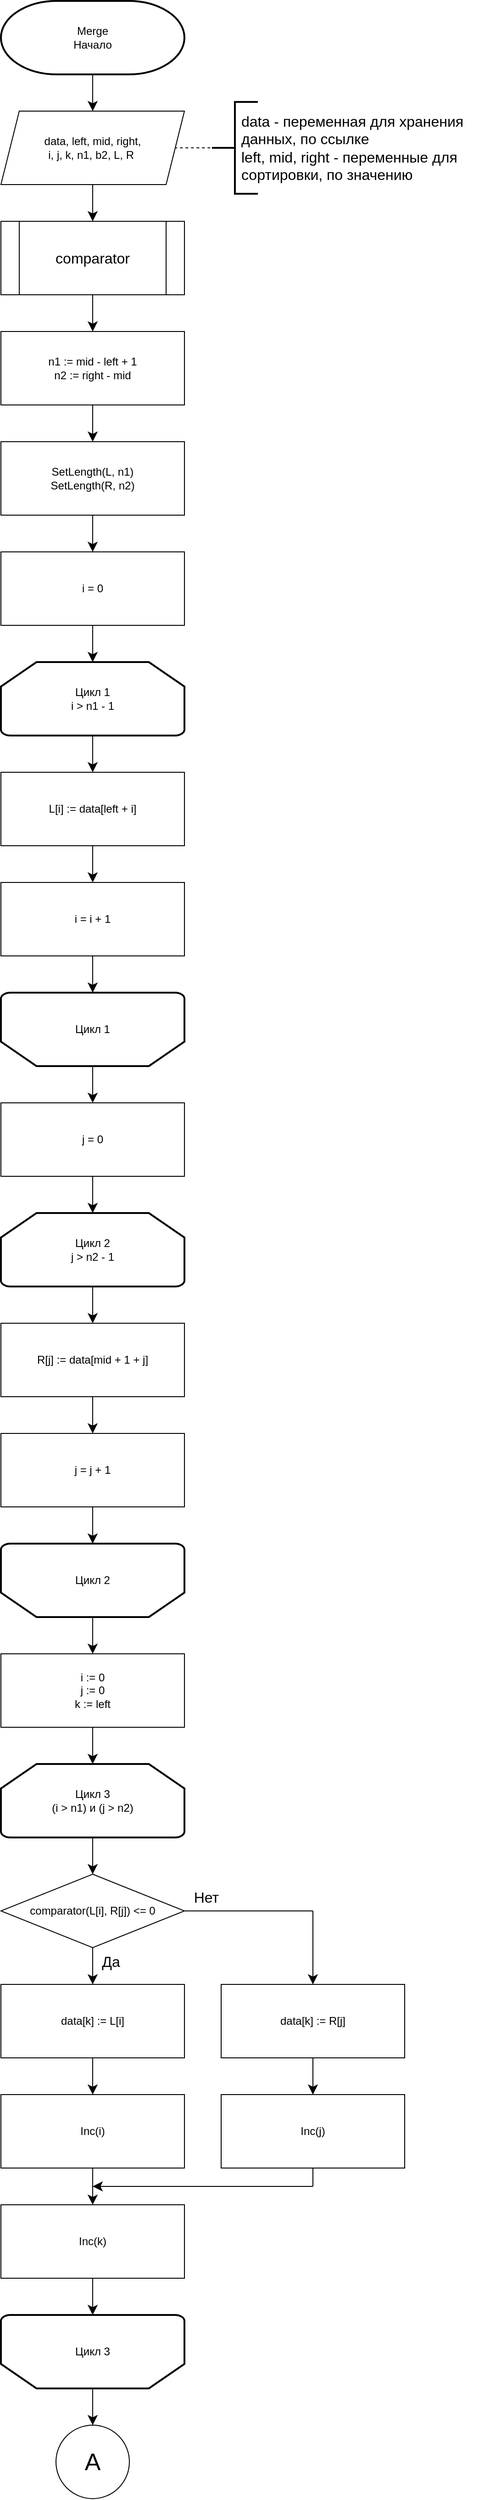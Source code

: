 <mxfile version="25.0.3">
  <diagram id="C5RBs43oDa-KdzZeNtuy" name="Page-1">
    <mxGraphModel dx="464" dy="945" grid="1" gridSize="10" guides="1" tooltips="1" connect="1" arrows="1" fold="1" page="1" pageScale="1" pageWidth="827" pageHeight="1169" math="0" shadow="0">
      <root>
        <mxCell id="WIyWlLk6GJQsqaUBKTNV-0" />
        <mxCell id="WIyWlLk6GJQsqaUBKTNV-1" parent="WIyWlLk6GJQsqaUBKTNV-0" />
        <mxCell id="mYVZcuBY4w7BiPZU_aZP-5" value="" style="edgeStyle=none;curved=1;rounded=0;orthogonalLoop=1;jettySize=auto;html=1;fontSize=12;startSize=8;endSize=8;" edge="1" parent="WIyWlLk6GJQsqaUBKTNV-1" source="mYVZcuBY4w7BiPZU_aZP-0" target="mYVZcuBY4w7BiPZU_aZP-2">
          <mxGeometry relative="1" as="geometry" />
        </mxCell>
        <mxCell id="mYVZcuBY4w7BiPZU_aZP-0" value="Merge&lt;div&gt;Начало&lt;/div&gt;" style="strokeWidth=2;html=1;shape=mxgraph.flowchart.terminator;whiteSpace=wrap;" vertex="1" parent="WIyWlLk6GJQsqaUBKTNV-1">
          <mxGeometry x="160" y="40" width="200" height="80" as="geometry" />
        </mxCell>
        <mxCell id="mYVZcuBY4w7BiPZU_aZP-1" style="edgeStyle=none;curved=1;rounded=0;orthogonalLoop=1;jettySize=auto;html=1;entryX=0.5;entryY=0;entryDx=0;entryDy=0;fontSize=12;startSize=8;endSize=8;" edge="1" parent="WIyWlLk6GJQsqaUBKTNV-1" source="mYVZcuBY4w7BiPZU_aZP-2" target="mYVZcuBY4w7BiPZU_aZP-3">
          <mxGeometry relative="1" as="geometry" />
        </mxCell>
        <mxCell id="mYVZcuBY4w7BiPZU_aZP-2" value="data, left, mid, right,&lt;div&gt;i, j, k, n1, b2, L, R&amp;nbsp;&lt;/div&gt;" style="shape=parallelogram;perimeter=parallelogramPerimeter;whiteSpace=wrap;html=1;fixedSize=1;" vertex="1" parent="WIyWlLk6GJQsqaUBKTNV-1">
          <mxGeometry x="160" y="160" width="200" height="80" as="geometry" />
        </mxCell>
        <mxCell id="mYVZcuBY4w7BiPZU_aZP-12" style="edgeStyle=none;curved=1;rounded=0;orthogonalLoop=1;jettySize=auto;html=1;fontSize=12;startSize=8;endSize=8;" edge="1" parent="WIyWlLk6GJQsqaUBKTNV-1" source="mYVZcuBY4w7BiPZU_aZP-3" target="mYVZcuBY4w7BiPZU_aZP-9">
          <mxGeometry relative="1" as="geometry" />
        </mxCell>
        <mxCell id="mYVZcuBY4w7BiPZU_aZP-3" value="" style="shape=process;whiteSpace=wrap;html=1;backgroundOutline=1;" vertex="1" parent="WIyWlLk6GJQsqaUBKTNV-1">
          <mxGeometry x="160" y="280" width="200" height="80" as="geometry" />
        </mxCell>
        <mxCell id="mYVZcuBY4w7BiPZU_aZP-4" value="comparator" style="text;html=1;align=center;verticalAlign=middle;whiteSpace=wrap;rounded=0;fontSize=16;" vertex="1" parent="WIyWlLk6GJQsqaUBKTNV-1">
          <mxGeometry x="230" y="305" width="60" height="30" as="geometry" />
        </mxCell>
        <mxCell id="mYVZcuBY4w7BiPZU_aZP-6" value="" style="endArrow=none;dashed=1;html=1;rounded=0;fontSize=12;startSize=8;endSize=8;curved=1;entryX=1;entryY=0.5;entryDx=0;entryDy=0;" edge="1" parent="WIyWlLk6GJQsqaUBKTNV-1">
          <mxGeometry width="50" height="50" relative="1" as="geometry">
            <mxPoint x="400" y="200" as="sourcePoint" />
            <mxPoint x="350" y="200" as="targetPoint" />
          </mxGeometry>
        </mxCell>
        <mxCell id="mYVZcuBY4w7BiPZU_aZP-7" value="" style="strokeWidth=2;html=1;shape=mxgraph.flowchart.annotation_2;align=left;labelPosition=right;pointerEvents=1;" vertex="1" parent="WIyWlLk6GJQsqaUBKTNV-1">
          <mxGeometry x="390" y="150" width="50" height="100" as="geometry" />
        </mxCell>
        <mxCell id="mYVZcuBY4w7BiPZU_aZP-8" value="&lt;div style=&quot;&quot;&gt;&lt;span style=&quot;background-color: initial;&quot;&gt;data - переменная для хранения данных, по ссылке&lt;/span&gt;&lt;/div&gt;&lt;div&gt;left, mid, right - переменные для сортировки, по значению&lt;/div&gt;" style="text;html=1;align=left;verticalAlign=middle;whiteSpace=wrap;rounded=0;fontSize=16;" vertex="1" parent="WIyWlLk6GJQsqaUBKTNV-1">
          <mxGeometry x="420" y="150" width="260" height="100" as="geometry" />
        </mxCell>
        <mxCell id="mYVZcuBY4w7BiPZU_aZP-13" value="" style="edgeStyle=none;curved=1;rounded=0;orthogonalLoop=1;jettySize=auto;html=1;fontSize=12;startSize=8;endSize=8;" edge="1" parent="WIyWlLk6GJQsqaUBKTNV-1" source="mYVZcuBY4w7BiPZU_aZP-9" target="mYVZcuBY4w7BiPZU_aZP-10">
          <mxGeometry relative="1" as="geometry" />
        </mxCell>
        <mxCell id="mYVZcuBY4w7BiPZU_aZP-9" value="&lt;div&gt;n1 := mid - left + 1&lt;/div&gt;&lt;div&gt;&lt;span style=&quot;background-color: initial;&quot;&gt;n2 := right - mid&lt;/span&gt;&lt;/div&gt;" style="rounded=0;whiteSpace=wrap;html=1;" vertex="1" parent="WIyWlLk6GJQsqaUBKTNV-1">
          <mxGeometry x="160" y="400" width="200" height="80" as="geometry" />
        </mxCell>
        <mxCell id="mYVZcuBY4w7BiPZU_aZP-14" value="" style="edgeStyle=none;curved=1;rounded=0;orthogonalLoop=1;jettySize=auto;html=1;fontSize=12;startSize=8;endSize=8;" edge="1" parent="WIyWlLk6GJQsqaUBKTNV-1" source="mYVZcuBY4w7BiPZU_aZP-10" target="mYVZcuBY4w7BiPZU_aZP-11">
          <mxGeometry relative="1" as="geometry" />
        </mxCell>
        <mxCell id="mYVZcuBY4w7BiPZU_aZP-10" value="&lt;div&gt;SetLength(L, n1)&lt;/div&gt;&lt;div&gt;&lt;span style=&quot;background-color: initial;&quot;&gt;SetLength(R, n2)&lt;/span&gt;&lt;/div&gt;" style="rounded=0;whiteSpace=wrap;html=1;" vertex="1" parent="WIyWlLk6GJQsqaUBKTNV-1">
          <mxGeometry x="160" y="520" width="200" height="80" as="geometry" />
        </mxCell>
        <mxCell id="mYVZcuBY4w7BiPZU_aZP-16" value="" style="edgeStyle=none;curved=1;rounded=0;orthogonalLoop=1;jettySize=auto;html=1;fontSize=12;startSize=8;endSize=8;" edge="1" parent="WIyWlLk6GJQsqaUBKTNV-1" source="mYVZcuBY4w7BiPZU_aZP-11" target="mYVZcuBY4w7BiPZU_aZP-15">
          <mxGeometry relative="1" as="geometry" />
        </mxCell>
        <mxCell id="mYVZcuBY4w7BiPZU_aZP-11" value="i = 0" style="rounded=0;whiteSpace=wrap;html=1;" vertex="1" parent="WIyWlLk6GJQsqaUBKTNV-1">
          <mxGeometry x="160" y="640" width="200" height="80" as="geometry" />
        </mxCell>
        <mxCell id="mYVZcuBY4w7BiPZU_aZP-18" value="" style="edgeStyle=none;curved=1;rounded=0;orthogonalLoop=1;jettySize=auto;html=1;fontSize=12;startSize=8;endSize=8;" edge="1" parent="WIyWlLk6GJQsqaUBKTNV-1" source="mYVZcuBY4w7BiPZU_aZP-15" target="mYVZcuBY4w7BiPZU_aZP-17">
          <mxGeometry relative="1" as="geometry" />
        </mxCell>
        <mxCell id="mYVZcuBY4w7BiPZU_aZP-15" value="Цикл 1&lt;div&gt;i &amp;gt; n1 - 1&lt;/div&gt;" style="strokeWidth=2;html=1;shape=mxgraph.flowchart.loop_limit;whiteSpace=wrap;" vertex="1" parent="WIyWlLk6GJQsqaUBKTNV-1">
          <mxGeometry x="160" y="760" width="200" height="80" as="geometry" />
        </mxCell>
        <mxCell id="mYVZcuBY4w7BiPZU_aZP-20" value="" style="edgeStyle=none;curved=1;rounded=0;orthogonalLoop=1;jettySize=auto;html=1;fontSize=12;startSize=8;endSize=8;" edge="1" parent="WIyWlLk6GJQsqaUBKTNV-1" source="mYVZcuBY4w7BiPZU_aZP-17" target="mYVZcuBY4w7BiPZU_aZP-19">
          <mxGeometry relative="1" as="geometry" />
        </mxCell>
        <mxCell id="mYVZcuBY4w7BiPZU_aZP-17" value="L[i] := data[left + i]" style="rounded=0;whiteSpace=wrap;html=1;" vertex="1" parent="WIyWlLk6GJQsqaUBKTNV-1">
          <mxGeometry x="160" y="880" width="200" height="80" as="geometry" />
        </mxCell>
        <mxCell id="mYVZcuBY4w7BiPZU_aZP-22" value="" style="edgeStyle=none;curved=1;rounded=0;orthogonalLoop=1;jettySize=auto;html=1;fontSize=12;startSize=8;endSize=8;" edge="1" parent="WIyWlLk6GJQsqaUBKTNV-1" source="mYVZcuBY4w7BiPZU_aZP-19" target="mYVZcuBY4w7BiPZU_aZP-21">
          <mxGeometry relative="1" as="geometry" />
        </mxCell>
        <mxCell id="mYVZcuBY4w7BiPZU_aZP-19" value="i = i + 1" style="rounded=0;whiteSpace=wrap;html=1;" vertex="1" parent="WIyWlLk6GJQsqaUBKTNV-1">
          <mxGeometry x="160" y="1000" width="200" height="80" as="geometry" />
        </mxCell>
        <mxCell id="mYVZcuBY4w7BiPZU_aZP-31" value="" style="edgeStyle=none;curved=1;rounded=0;orthogonalLoop=1;jettySize=auto;html=1;fontSize=12;startSize=8;endSize=8;" edge="1" parent="WIyWlLk6GJQsqaUBKTNV-1" source="mYVZcuBY4w7BiPZU_aZP-21" target="mYVZcuBY4w7BiPZU_aZP-30">
          <mxGeometry relative="1" as="geometry" />
        </mxCell>
        <mxCell id="mYVZcuBY4w7BiPZU_aZP-21" value="Цикл 1" style="strokeWidth=2;html=1;shape=mxgraph.flowchart.loop_limit;whiteSpace=wrap;direction=west;" vertex="1" parent="WIyWlLk6GJQsqaUBKTNV-1">
          <mxGeometry x="160" y="1120" width="200" height="80" as="geometry" />
        </mxCell>
        <mxCell id="mYVZcuBY4w7BiPZU_aZP-23" value="" style="edgeStyle=none;curved=1;rounded=0;orthogonalLoop=1;jettySize=auto;html=1;fontSize=12;startSize=8;endSize=8;" edge="1" parent="WIyWlLk6GJQsqaUBKTNV-1" source="mYVZcuBY4w7BiPZU_aZP-24" target="mYVZcuBY4w7BiPZU_aZP-26">
          <mxGeometry relative="1" as="geometry" />
        </mxCell>
        <mxCell id="mYVZcuBY4w7BiPZU_aZP-24" value="Цикл 2&lt;div&gt;j &amp;gt; n2 - 1&lt;/div&gt;" style="strokeWidth=2;html=1;shape=mxgraph.flowchart.loop_limit;whiteSpace=wrap;" vertex="1" parent="WIyWlLk6GJQsqaUBKTNV-1">
          <mxGeometry x="160" y="1360" width="200" height="80" as="geometry" />
        </mxCell>
        <mxCell id="mYVZcuBY4w7BiPZU_aZP-25" value="" style="edgeStyle=none;curved=1;rounded=0;orthogonalLoop=1;jettySize=auto;html=1;fontSize=12;startSize=8;endSize=8;" edge="1" parent="WIyWlLk6GJQsqaUBKTNV-1" source="mYVZcuBY4w7BiPZU_aZP-26" target="mYVZcuBY4w7BiPZU_aZP-28">
          <mxGeometry relative="1" as="geometry" />
        </mxCell>
        <mxCell id="mYVZcuBY4w7BiPZU_aZP-26" value="R[j] := data[mid + 1 + j]" style="rounded=0;whiteSpace=wrap;html=1;" vertex="1" parent="WIyWlLk6GJQsqaUBKTNV-1">
          <mxGeometry x="160" y="1480" width="200" height="80" as="geometry" />
        </mxCell>
        <mxCell id="mYVZcuBY4w7BiPZU_aZP-27" value="" style="edgeStyle=none;curved=1;rounded=0;orthogonalLoop=1;jettySize=auto;html=1;fontSize=12;startSize=8;endSize=8;" edge="1" parent="WIyWlLk6GJQsqaUBKTNV-1" source="mYVZcuBY4w7BiPZU_aZP-28" target="mYVZcuBY4w7BiPZU_aZP-29">
          <mxGeometry relative="1" as="geometry" />
        </mxCell>
        <mxCell id="mYVZcuBY4w7BiPZU_aZP-28" value="j = j + 1" style="rounded=0;whiteSpace=wrap;html=1;" vertex="1" parent="WIyWlLk6GJQsqaUBKTNV-1">
          <mxGeometry x="160" y="1600" width="200" height="80" as="geometry" />
        </mxCell>
        <mxCell id="mYVZcuBY4w7BiPZU_aZP-34" value="" style="edgeStyle=none;curved=1;rounded=0;orthogonalLoop=1;jettySize=auto;html=1;fontSize=12;startSize=8;endSize=8;" edge="1" parent="WIyWlLk6GJQsqaUBKTNV-1" source="mYVZcuBY4w7BiPZU_aZP-29" target="mYVZcuBY4w7BiPZU_aZP-33">
          <mxGeometry relative="1" as="geometry" />
        </mxCell>
        <mxCell id="mYVZcuBY4w7BiPZU_aZP-29" value="Цикл 2" style="strokeWidth=2;html=1;shape=mxgraph.flowchart.loop_limit;whiteSpace=wrap;direction=west;" vertex="1" parent="WIyWlLk6GJQsqaUBKTNV-1">
          <mxGeometry x="160" y="1720" width="200" height="80" as="geometry" />
        </mxCell>
        <mxCell id="mYVZcuBY4w7BiPZU_aZP-32" value="" style="edgeStyle=none;curved=1;rounded=0;orthogonalLoop=1;jettySize=auto;html=1;fontSize=12;startSize=8;endSize=8;" edge="1" parent="WIyWlLk6GJQsqaUBKTNV-1" source="mYVZcuBY4w7BiPZU_aZP-30" target="mYVZcuBY4w7BiPZU_aZP-24">
          <mxGeometry relative="1" as="geometry" />
        </mxCell>
        <mxCell id="mYVZcuBY4w7BiPZU_aZP-30" value="j = 0" style="rounded=0;whiteSpace=wrap;html=1;" vertex="1" parent="WIyWlLk6GJQsqaUBKTNV-1">
          <mxGeometry x="160" y="1240" width="200" height="80" as="geometry" />
        </mxCell>
        <mxCell id="mYVZcuBY4w7BiPZU_aZP-36" value="" style="edgeStyle=none;curved=1;rounded=0;orthogonalLoop=1;jettySize=auto;html=1;fontSize=12;startSize=8;endSize=8;" edge="1" parent="WIyWlLk6GJQsqaUBKTNV-1" source="mYVZcuBY4w7BiPZU_aZP-33" target="mYVZcuBY4w7BiPZU_aZP-35">
          <mxGeometry relative="1" as="geometry" />
        </mxCell>
        <mxCell id="mYVZcuBY4w7BiPZU_aZP-33" value="&lt;div&gt;i := 0&lt;/div&gt;&lt;div&gt;&lt;span style=&quot;background-color: initial;&quot;&gt;j := 0&lt;/span&gt;&lt;/div&gt;&lt;div&gt;&lt;span style=&quot;background-color: initial;&quot;&gt;k := left&lt;/span&gt;&lt;/div&gt;" style="rounded=0;whiteSpace=wrap;html=1;" vertex="1" parent="WIyWlLk6GJQsqaUBKTNV-1">
          <mxGeometry x="160" y="1840" width="200" height="80" as="geometry" />
        </mxCell>
        <mxCell id="mYVZcuBY4w7BiPZU_aZP-38" value="" style="edgeStyle=none;curved=1;rounded=0;orthogonalLoop=1;jettySize=auto;html=1;fontSize=12;startSize=8;endSize=8;" edge="1" parent="WIyWlLk6GJQsqaUBKTNV-1" source="mYVZcuBY4w7BiPZU_aZP-35" target="mYVZcuBY4w7BiPZU_aZP-37">
          <mxGeometry relative="1" as="geometry" />
        </mxCell>
        <mxCell id="mYVZcuBY4w7BiPZU_aZP-35" value="Цикл 3&lt;div&gt;(i &amp;gt; n1) и (j &amp;gt; n2)&lt;/div&gt;" style="strokeWidth=2;html=1;shape=mxgraph.flowchart.loop_limit;whiteSpace=wrap;" vertex="1" parent="WIyWlLk6GJQsqaUBKTNV-1">
          <mxGeometry x="160" y="1960" width="200" height="80" as="geometry" />
        </mxCell>
        <mxCell id="mYVZcuBY4w7BiPZU_aZP-41" value="" style="edgeStyle=none;curved=1;rounded=0;orthogonalLoop=1;jettySize=auto;html=1;fontSize=12;startSize=8;endSize=8;" edge="1" parent="WIyWlLk6GJQsqaUBKTNV-1" source="mYVZcuBY4w7BiPZU_aZP-37" target="mYVZcuBY4w7BiPZU_aZP-39">
          <mxGeometry relative="1" as="geometry" />
        </mxCell>
        <mxCell id="mYVZcuBY4w7BiPZU_aZP-37" value="comparator(L[i], R[j]) &amp;lt;= 0" style="rhombus;whiteSpace=wrap;html=1;" vertex="1" parent="WIyWlLk6GJQsqaUBKTNV-1">
          <mxGeometry x="160" y="2080" width="200" height="80" as="geometry" />
        </mxCell>
        <mxCell id="mYVZcuBY4w7BiPZU_aZP-47" value="" style="edgeStyle=none;curved=1;rounded=0;orthogonalLoop=1;jettySize=auto;html=1;fontSize=12;startSize=8;endSize=8;" edge="1" parent="WIyWlLk6GJQsqaUBKTNV-1" source="mYVZcuBY4w7BiPZU_aZP-39" target="mYVZcuBY4w7BiPZU_aZP-45">
          <mxGeometry relative="1" as="geometry" />
        </mxCell>
        <mxCell id="mYVZcuBY4w7BiPZU_aZP-39" value="data[k] := L[i]" style="rounded=0;whiteSpace=wrap;html=1;" vertex="1" parent="WIyWlLk6GJQsqaUBKTNV-1">
          <mxGeometry x="160" y="2200" width="200" height="80" as="geometry" />
        </mxCell>
        <mxCell id="mYVZcuBY4w7BiPZU_aZP-48" value="" style="edgeStyle=none;curved=1;rounded=0;orthogonalLoop=1;jettySize=auto;html=1;fontSize=12;startSize=8;endSize=8;" edge="1" parent="WIyWlLk6GJQsqaUBKTNV-1" source="mYVZcuBY4w7BiPZU_aZP-42" target="mYVZcuBY4w7BiPZU_aZP-46">
          <mxGeometry relative="1" as="geometry" />
        </mxCell>
        <mxCell id="mYVZcuBY4w7BiPZU_aZP-42" value="data[k] := R[j]" style="rounded=0;whiteSpace=wrap;html=1;" vertex="1" parent="WIyWlLk6GJQsqaUBKTNV-1">
          <mxGeometry x="400" y="2200" width="200" height="80" as="geometry" />
        </mxCell>
        <mxCell id="mYVZcuBY4w7BiPZU_aZP-43" value="" style="endArrow=none;html=1;rounded=0;fontSize=12;startSize=8;endSize=8;curved=1;entryX=1;entryY=0.5;entryDx=0;entryDy=0;" edge="1" parent="WIyWlLk6GJQsqaUBKTNV-1" target="mYVZcuBY4w7BiPZU_aZP-37">
          <mxGeometry width="50" height="50" relative="1" as="geometry">
            <mxPoint x="500" y="2120" as="sourcePoint" />
            <mxPoint x="380" y="2000" as="targetPoint" />
          </mxGeometry>
        </mxCell>
        <mxCell id="mYVZcuBY4w7BiPZU_aZP-44" value="" style="endArrow=classic;html=1;rounded=0;fontSize=12;startSize=8;endSize=8;curved=1;" edge="1" parent="WIyWlLk6GJQsqaUBKTNV-1" target="mYVZcuBY4w7BiPZU_aZP-42">
          <mxGeometry width="50" height="50" relative="1" as="geometry">
            <mxPoint x="500" y="2120" as="sourcePoint" />
            <mxPoint x="380" y="2000" as="targetPoint" />
          </mxGeometry>
        </mxCell>
        <mxCell id="mYVZcuBY4w7BiPZU_aZP-50" value="" style="edgeStyle=none;curved=1;rounded=0;orthogonalLoop=1;jettySize=auto;html=1;fontSize=12;startSize=8;endSize=8;" edge="1" parent="WIyWlLk6GJQsqaUBKTNV-1" source="mYVZcuBY4w7BiPZU_aZP-45" target="mYVZcuBY4w7BiPZU_aZP-49">
          <mxGeometry relative="1" as="geometry" />
        </mxCell>
        <mxCell id="mYVZcuBY4w7BiPZU_aZP-45" value="Inc(i)" style="rounded=0;whiteSpace=wrap;html=1;" vertex="1" parent="WIyWlLk6GJQsqaUBKTNV-1">
          <mxGeometry x="160" y="2320" width="200" height="80" as="geometry" />
        </mxCell>
        <mxCell id="mYVZcuBY4w7BiPZU_aZP-46" value="Inc(j)" style="rounded=0;whiteSpace=wrap;html=1;" vertex="1" parent="WIyWlLk6GJQsqaUBKTNV-1">
          <mxGeometry x="400" y="2320" width="200" height="80" as="geometry" />
        </mxCell>
        <mxCell id="mYVZcuBY4w7BiPZU_aZP-56" value="" style="edgeStyle=none;curved=1;rounded=0;orthogonalLoop=1;jettySize=auto;html=1;fontSize=12;startSize=8;endSize=8;" edge="1" parent="WIyWlLk6GJQsqaUBKTNV-1" source="mYVZcuBY4w7BiPZU_aZP-49" target="mYVZcuBY4w7BiPZU_aZP-55">
          <mxGeometry relative="1" as="geometry" />
        </mxCell>
        <mxCell id="mYVZcuBY4w7BiPZU_aZP-49" value="Inc(k)" style="rounded=0;whiteSpace=wrap;html=1;" vertex="1" parent="WIyWlLk6GJQsqaUBKTNV-1">
          <mxGeometry x="160" y="2440" width="200" height="80" as="geometry" />
        </mxCell>
        <mxCell id="mYVZcuBY4w7BiPZU_aZP-51" value="" style="endArrow=none;html=1;rounded=0;fontSize=12;startSize=8;endSize=8;curved=1;entryX=0.5;entryY=1;entryDx=0;entryDy=0;" edge="1" parent="WIyWlLk6GJQsqaUBKTNV-1" target="mYVZcuBY4w7BiPZU_aZP-46">
          <mxGeometry width="50" height="50" relative="1" as="geometry">
            <mxPoint x="500" y="2420" as="sourcePoint" />
            <mxPoint x="380" y="2310" as="targetPoint" />
          </mxGeometry>
        </mxCell>
        <mxCell id="mYVZcuBY4w7BiPZU_aZP-52" value="" style="endArrow=classic;html=1;rounded=0;fontSize=12;startSize=8;endSize=8;curved=1;" edge="1" parent="WIyWlLk6GJQsqaUBKTNV-1">
          <mxGeometry width="50" height="50" relative="1" as="geometry">
            <mxPoint x="500" y="2420" as="sourcePoint" />
            <mxPoint x="260" y="2420" as="targetPoint" />
          </mxGeometry>
        </mxCell>
        <mxCell id="mYVZcuBY4w7BiPZU_aZP-53" value="Да" style="text;html=1;align=center;verticalAlign=middle;whiteSpace=wrap;rounded=0;fontSize=16;" vertex="1" parent="WIyWlLk6GJQsqaUBKTNV-1">
          <mxGeometry x="250" y="2160" width="60" height="30" as="geometry" />
        </mxCell>
        <mxCell id="mYVZcuBY4w7BiPZU_aZP-54" value="Нет" style="text;html=1;align=center;verticalAlign=middle;whiteSpace=wrap;rounded=0;fontSize=16;" vertex="1" parent="WIyWlLk6GJQsqaUBKTNV-1">
          <mxGeometry x="354" y="2090" width="60" height="30" as="geometry" />
        </mxCell>
        <mxCell id="mYVZcuBY4w7BiPZU_aZP-59" value="" style="edgeStyle=none;curved=1;rounded=0;orthogonalLoop=1;jettySize=auto;html=1;fontSize=12;startSize=8;endSize=8;" edge="1" parent="WIyWlLk6GJQsqaUBKTNV-1" source="mYVZcuBY4w7BiPZU_aZP-55" target="mYVZcuBY4w7BiPZU_aZP-58">
          <mxGeometry relative="1" as="geometry" />
        </mxCell>
        <mxCell id="mYVZcuBY4w7BiPZU_aZP-55" value="Цикл 3" style="strokeWidth=2;html=1;shape=mxgraph.flowchart.loop_limit;whiteSpace=wrap;direction=west;" vertex="1" parent="WIyWlLk6GJQsqaUBKTNV-1">
          <mxGeometry x="160" y="2560" width="200" height="80" as="geometry" />
        </mxCell>
        <mxCell id="mYVZcuBY4w7BiPZU_aZP-58" value="&lt;font style=&quot;font-size: 26px;&quot;&gt;А&lt;/font&gt;" style="ellipse;whiteSpace=wrap;html=1;aspect=fixed;" vertex="1" parent="WIyWlLk6GJQsqaUBKTNV-1">
          <mxGeometry x="220" y="2680" width="80" height="80" as="geometry" />
        </mxCell>
      </root>
    </mxGraphModel>
  </diagram>
</mxfile>

